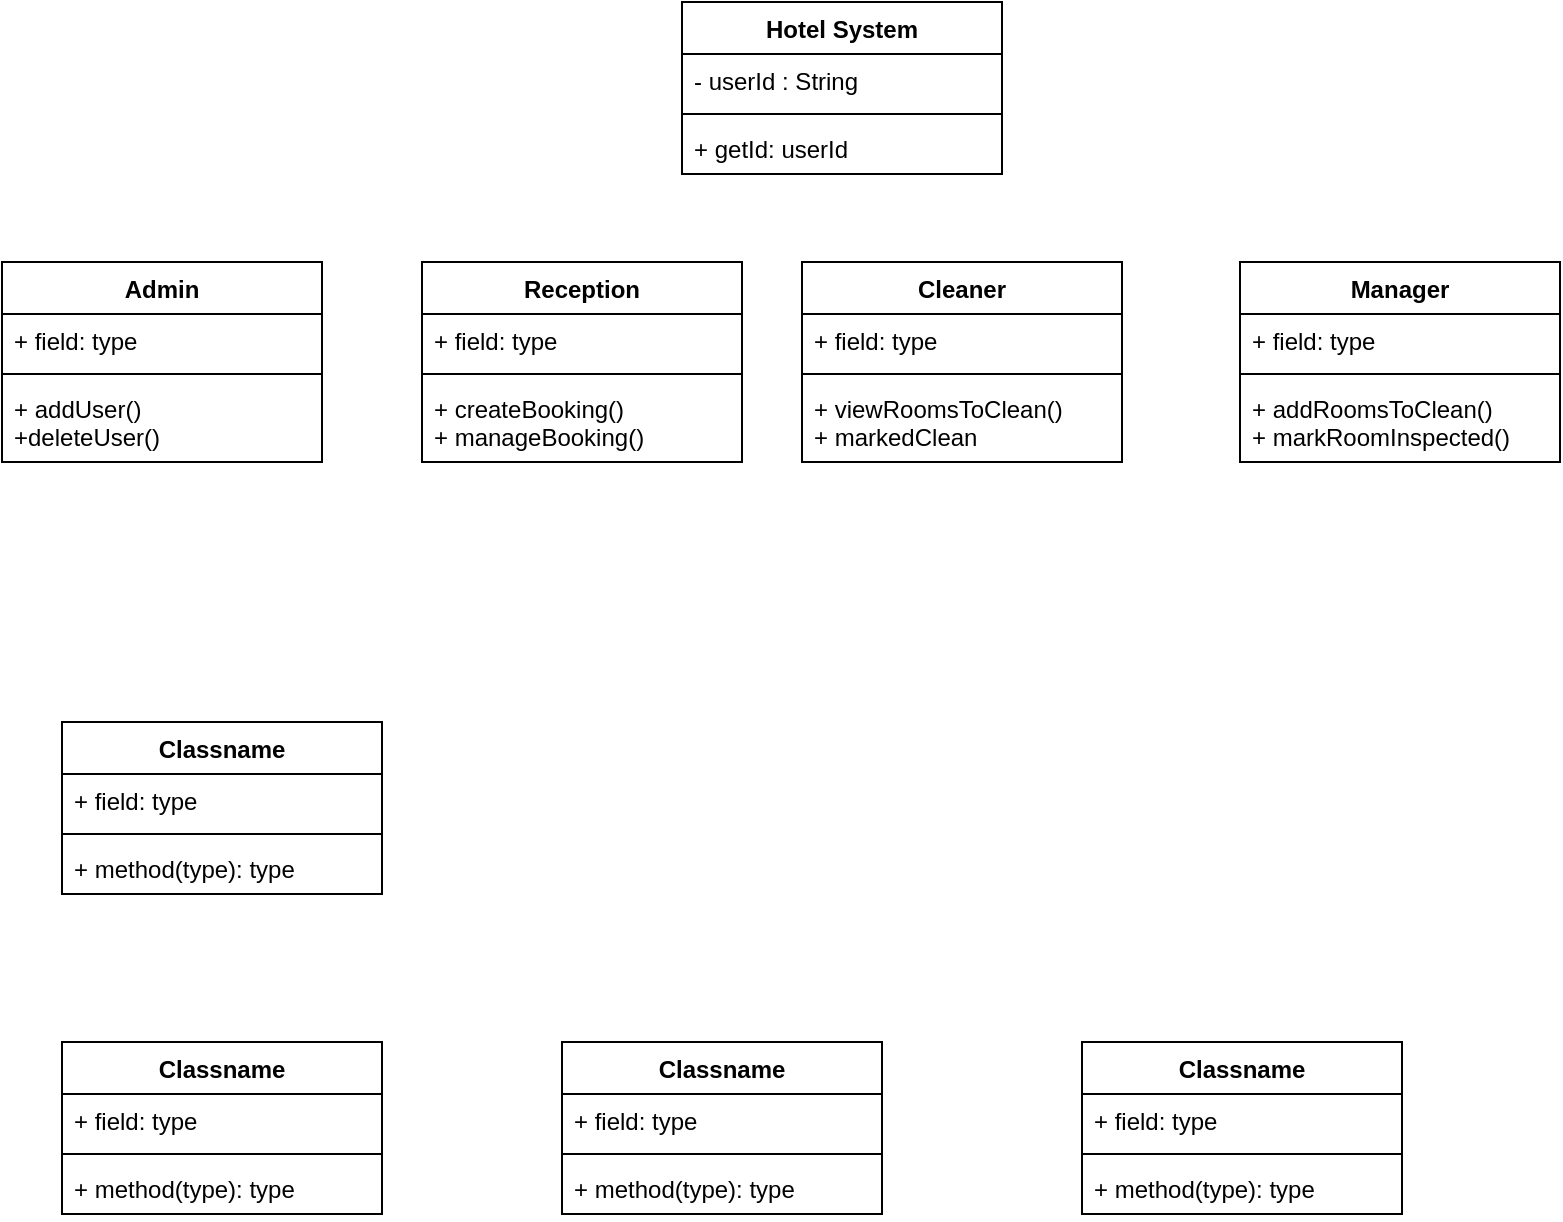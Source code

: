 <mxfile version="28.2.7">
  <diagram name="Page-1" id="PyFQWWRt2m0a0N5t4jiD">
    <mxGraphModel dx="1010" dy="1766" grid="1" gridSize="10" guides="1" tooltips="1" connect="1" arrows="1" fold="1" page="1" pageScale="1" pageWidth="850" pageHeight="1100" math="0" shadow="0">
      <root>
        <mxCell id="0" />
        <mxCell id="1" parent="0" />
        <mxCell id="-bdpUCssOeJroEKw728A-17" value="Admin" style="swimlane;fontStyle=1;align=center;verticalAlign=top;childLayout=stackLayout;horizontal=1;startSize=26;horizontalStack=0;resizeParent=1;resizeParentMax=0;resizeLast=0;collapsible=1;marginBottom=0;whiteSpace=wrap;html=1;" parent="1" vertex="1">
          <mxGeometry x="40" y="20" width="160" height="100" as="geometry" />
        </mxCell>
        <mxCell id="-bdpUCssOeJroEKw728A-18" value="+ field: type" style="text;strokeColor=none;fillColor=none;align=left;verticalAlign=top;spacingLeft=4;spacingRight=4;overflow=hidden;rotatable=0;points=[[0,0.5],[1,0.5]];portConstraint=eastwest;whiteSpace=wrap;html=1;" parent="-bdpUCssOeJroEKw728A-17" vertex="1">
          <mxGeometry y="26" width="160" height="26" as="geometry" />
        </mxCell>
        <mxCell id="-bdpUCssOeJroEKw728A-19" value="" style="line;strokeWidth=1;fillColor=none;align=left;verticalAlign=middle;spacingTop=-1;spacingLeft=3;spacingRight=3;rotatable=0;labelPosition=right;points=[];portConstraint=eastwest;strokeColor=inherit;" parent="-bdpUCssOeJroEKw728A-17" vertex="1">
          <mxGeometry y="52" width="160" height="8" as="geometry" />
        </mxCell>
        <mxCell id="-bdpUCssOeJroEKw728A-20" value="+ addUser()&lt;div&gt;+deleteUser()&lt;/div&gt;" style="text;strokeColor=none;fillColor=none;align=left;verticalAlign=top;spacingLeft=4;spacingRight=4;overflow=hidden;rotatable=0;points=[[0,0.5],[1,0.5]];portConstraint=eastwest;whiteSpace=wrap;html=1;" parent="-bdpUCssOeJroEKw728A-17" vertex="1">
          <mxGeometry y="60" width="160" height="40" as="geometry" />
        </mxCell>
        <mxCell id="-bdpUCssOeJroEKw728A-21" value="Reception" style="swimlane;fontStyle=1;align=center;verticalAlign=top;childLayout=stackLayout;horizontal=1;startSize=26;horizontalStack=0;resizeParent=1;resizeParentMax=0;resizeLast=0;collapsible=1;marginBottom=0;whiteSpace=wrap;html=1;" parent="1" vertex="1">
          <mxGeometry x="250" y="20" width="160" height="100" as="geometry" />
        </mxCell>
        <mxCell id="-bdpUCssOeJroEKw728A-22" value="+ field: type" style="text;strokeColor=none;fillColor=none;align=left;verticalAlign=top;spacingLeft=4;spacingRight=4;overflow=hidden;rotatable=0;points=[[0,0.5],[1,0.5]];portConstraint=eastwest;whiteSpace=wrap;html=1;" parent="-bdpUCssOeJroEKw728A-21" vertex="1">
          <mxGeometry y="26" width="160" height="26" as="geometry" />
        </mxCell>
        <mxCell id="-bdpUCssOeJroEKw728A-23" value="" style="line;strokeWidth=1;fillColor=none;align=left;verticalAlign=middle;spacingTop=-1;spacingLeft=3;spacingRight=3;rotatable=0;labelPosition=right;points=[];portConstraint=eastwest;strokeColor=inherit;" parent="-bdpUCssOeJroEKw728A-21" vertex="1">
          <mxGeometry y="52" width="160" height="8" as="geometry" />
        </mxCell>
        <mxCell id="-bdpUCssOeJroEKw728A-24" value="+ createBooking()&lt;div&gt;+ manageBooking()&lt;/div&gt;" style="text;strokeColor=none;fillColor=none;align=left;verticalAlign=top;spacingLeft=4;spacingRight=4;overflow=hidden;rotatable=0;points=[[0,0.5],[1,0.5]];portConstraint=eastwest;whiteSpace=wrap;html=1;" parent="-bdpUCssOeJroEKw728A-21" vertex="1">
          <mxGeometry y="60" width="160" height="40" as="geometry" />
        </mxCell>
        <mxCell id="-bdpUCssOeJroEKw728A-25" value="Classname" style="swimlane;fontStyle=1;align=center;verticalAlign=top;childLayout=stackLayout;horizontal=1;startSize=26;horizontalStack=0;resizeParent=1;resizeParentMax=0;resizeLast=0;collapsible=1;marginBottom=0;whiteSpace=wrap;html=1;" parent="1" vertex="1">
          <mxGeometry x="70" y="250" width="160" height="86" as="geometry" />
        </mxCell>
        <mxCell id="-bdpUCssOeJroEKw728A-26" value="+ field: type" style="text;strokeColor=none;fillColor=none;align=left;verticalAlign=top;spacingLeft=4;spacingRight=4;overflow=hidden;rotatable=0;points=[[0,0.5],[1,0.5]];portConstraint=eastwest;whiteSpace=wrap;html=1;" parent="-bdpUCssOeJroEKw728A-25" vertex="1">
          <mxGeometry y="26" width="160" height="26" as="geometry" />
        </mxCell>
        <mxCell id="-bdpUCssOeJroEKw728A-27" value="" style="line;strokeWidth=1;fillColor=none;align=left;verticalAlign=middle;spacingTop=-1;spacingLeft=3;spacingRight=3;rotatable=0;labelPosition=right;points=[];portConstraint=eastwest;strokeColor=inherit;" parent="-bdpUCssOeJroEKw728A-25" vertex="1">
          <mxGeometry y="52" width="160" height="8" as="geometry" />
        </mxCell>
        <mxCell id="-bdpUCssOeJroEKw728A-28" value="+ method(type): type" style="text;strokeColor=none;fillColor=none;align=left;verticalAlign=top;spacingLeft=4;spacingRight=4;overflow=hidden;rotatable=0;points=[[0,0.5],[1,0.5]];portConstraint=eastwest;whiteSpace=wrap;html=1;" parent="-bdpUCssOeJroEKw728A-25" vertex="1">
          <mxGeometry y="60" width="160" height="26" as="geometry" />
        </mxCell>
        <mxCell id="-bdpUCssOeJroEKw728A-29" value="Cleaner" style="swimlane;fontStyle=1;align=center;verticalAlign=top;childLayout=stackLayout;horizontal=1;startSize=26;horizontalStack=0;resizeParent=1;resizeParentMax=0;resizeLast=0;collapsible=1;marginBottom=0;whiteSpace=wrap;html=1;" parent="1" vertex="1">
          <mxGeometry x="440" y="20" width="160" height="100" as="geometry" />
        </mxCell>
        <mxCell id="-bdpUCssOeJroEKw728A-30" value="+ field: type" style="text;strokeColor=none;fillColor=none;align=left;verticalAlign=top;spacingLeft=4;spacingRight=4;overflow=hidden;rotatable=0;points=[[0,0.5],[1,0.5]];portConstraint=eastwest;whiteSpace=wrap;html=1;" parent="-bdpUCssOeJroEKw728A-29" vertex="1">
          <mxGeometry y="26" width="160" height="26" as="geometry" />
        </mxCell>
        <mxCell id="-bdpUCssOeJroEKw728A-31" value="" style="line;strokeWidth=1;fillColor=none;align=left;verticalAlign=middle;spacingTop=-1;spacingLeft=3;spacingRight=3;rotatable=0;labelPosition=right;points=[];portConstraint=eastwest;strokeColor=inherit;" parent="-bdpUCssOeJroEKw728A-29" vertex="1">
          <mxGeometry y="52" width="160" height="8" as="geometry" />
        </mxCell>
        <mxCell id="-bdpUCssOeJroEKw728A-32" value="+ viewRoomsToClean()&lt;div&gt;+ markedClean&lt;/div&gt;" style="text;strokeColor=none;fillColor=none;align=left;verticalAlign=top;spacingLeft=4;spacingRight=4;overflow=hidden;rotatable=0;points=[[0,0.5],[1,0.5]];portConstraint=eastwest;whiteSpace=wrap;html=1;" parent="-bdpUCssOeJroEKw728A-29" vertex="1">
          <mxGeometry y="60" width="160" height="40" as="geometry" />
        </mxCell>
        <mxCell id="-bdpUCssOeJroEKw728A-33" value="Classname" style="swimlane;fontStyle=1;align=center;verticalAlign=top;childLayout=stackLayout;horizontal=1;startSize=26;horizontalStack=0;resizeParent=1;resizeParentMax=0;resizeLast=0;collapsible=1;marginBottom=0;whiteSpace=wrap;html=1;" parent="1" vertex="1">
          <mxGeometry x="70" y="410" width="160" height="86" as="geometry" />
        </mxCell>
        <mxCell id="-bdpUCssOeJroEKw728A-34" value="+ field: type" style="text;strokeColor=none;fillColor=none;align=left;verticalAlign=top;spacingLeft=4;spacingRight=4;overflow=hidden;rotatable=0;points=[[0,0.5],[1,0.5]];portConstraint=eastwest;whiteSpace=wrap;html=1;" parent="-bdpUCssOeJroEKw728A-33" vertex="1">
          <mxGeometry y="26" width="160" height="26" as="geometry" />
        </mxCell>
        <mxCell id="-bdpUCssOeJroEKw728A-35" value="" style="line;strokeWidth=1;fillColor=none;align=left;verticalAlign=middle;spacingTop=-1;spacingLeft=3;spacingRight=3;rotatable=0;labelPosition=right;points=[];portConstraint=eastwest;strokeColor=inherit;" parent="-bdpUCssOeJroEKw728A-33" vertex="1">
          <mxGeometry y="52" width="160" height="8" as="geometry" />
        </mxCell>
        <mxCell id="-bdpUCssOeJroEKw728A-36" value="+ method(type): type" style="text;strokeColor=none;fillColor=none;align=left;verticalAlign=top;spacingLeft=4;spacingRight=4;overflow=hidden;rotatable=0;points=[[0,0.5],[1,0.5]];portConstraint=eastwest;whiteSpace=wrap;html=1;" parent="-bdpUCssOeJroEKw728A-33" vertex="1">
          <mxGeometry y="60" width="160" height="26" as="geometry" />
        </mxCell>
        <mxCell id="-bdpUCssOeJroEKw728A-37" value="Hotel System" style="swimlane;fontStyle=1;align=center;verticalAlign=top;childLayout=stackLayout;horizontal=1;startSize=26;horizontalStack=0;resizeParent=1;resizeParentMax=0;resizeLast=0;collapsible=1;marginBottom=0;whiteSpace=wrap;html=1;" parent="1" vertex="1">
          <mxGeometry x="380" y="-110" width="160" height="86" as="geometry" />
        </mxCell>
        <mxCell id="-bdpUCssOeJroEKw728A-38" value="- userId : String" style="text;strokeColor=none;fillColor=none;align=left;verticalAlign=top;spacingLeft=4;spacingRight=4;overflow=hidden;rotatable=0;points=[[0,0.5],[1,0.5]];portConstraint=eastwest;whiteSpace=wrap;html=1;" parent="-bdpUCssOeJroEKw728A-37" vertex="1">
          <mxGeometry y="26" width="160" height="26" as="geometry" />
        </mxCell>
        <mxCell id="-bdpUCssOeJroEKw728A-39" value="" style="line;strokeWidth=1;fillColor=none;align=left;verticalAlign=middle;spacingTop=-1;spacingLeft=3;spacingRight=3;rotatable=0;labelPosition=right;points=[];portConstraint=eastwest;strokeColor=inherit;" parent="-bdpUCssOeJroEKw728A-37" vertex="1">
          <mxGeometry y="52" width="160" height="8" as="geometry" />
        </mxCell>
        <mxCell id="-bdpUCssOeJroEKw728A-40" value="+ getId: userId" style="text;strokeColor=none;fillColor=none;align=left;verticalAlign=top;spacingLeft=4;spacingRight=4;overflow=hidden;rotatable=0;points=[[0,0.5],[1,0.5]];portConstraint=eastwest;whiteSpace=wrap;html=1;" parent="-bdpUCssOeJroEKw728A-37" vertex="1">
          <mxGeometry y="60" width="160" height="26" as="geometry" />
        </mxCell>
        <mxCell id="-bdpUCssOeJroEKw728A-41" value="Manager" style="swimlane;fontStyle=1;align=center;verticalAlign=top;childLayout=stackLayout;horizontal=1;startSize=26;horizontalStack=0;resizeParent=1;resizeParentMax=0;resizeLast=0;collapsible=1;marginBottom=0;whiteSpace=wrap;html=1;" parent="1" vertex="1">
          <mxGeometry x="659" y="20" width="160" height="100" as="geometry" />
        </mxCell>
        <mxCell id="-bdpUCssOeJroEKw728A-42" value="+ field: type" style="text;strokeColor=none;fillColor=none;align=left;verticalAlign=top;spacingLeft=4;spacingRight=4;overflow=hidden;rotatable=0;points=[[0,0.5],[1,0.5]];portConstraint=eastwest;whiteSpace=wrap;html=1;" parent="-bdpUCssOeJroEKw728A-41" vertex="1">
          <mxGeometry y="26" width="160" height="26" as="geometry" />
        </mxCell>
        <mxCell id="-bdpUCssOeJroEKw728A-43" value="" style="line;strokeWidth=1;fillColor=none;align=left;verticalAlign=middle;spacingTop=-1;spacingLeft=3;spacingRight=3;rotatable=0;labelPosition=right;points=[];portConstraint=eastwest;strokeColor=inherit;" parent="-bdpUCssOeJroEKw728A-41" vertex="1">
          <mxGeometry y="52" width="160" height="8" as="geometry" />
        </mxCell>
        <mxCell id="-bdpUCssOeJroEKw728A-44" value="+ addRoomsToClean()&lt;div&gt;+ markRoomInspected()&lt;/div&gt;" style="text;strokeColor=none;fillColor=none;align=left;verticalAlign=top;spacingLeft=4;spacingRight=4;overflow=hidden;rotatable=0;points=[[0,0.5],[1,0.5]];portConstraint=eastwest;whiteSpace=wrap;html=1;" parent="-bdpUCssOeJroEKw728A-41" vertex="1">
          <mxGeometry y="60" width="160" height="40" as="geometry" />
        </mxCell>
        <mxCell id="-bdpUCssOeJroEKw728A-45" value="Classname" style="swimlane;fontStyle=1;align=center;verticalAlign=top;childLayout=stackLayout;horizontal=1;startSize=26;horizontalStack=0;resizeParent=1;resizeParentMax=0;resizeLast=0;collapsible=1;marginBottom=0;whiteSpace=wrap;html=1;" parent="1" vertex="1">
          <mxGeometry x="320" y="410" width="160" height="86" as="geometry" />
        </mxCell>
        <mxCell id="-bdpUCssOeJroEKw728A-46" value="+ field: type" style="text;strokeColor=none;fillColor=none;align=left;verticalAlign=top;spacingLeft=4;spacingRight=4;overflow=hidden;rotatable=0;points=[[0,0.5],[1,0.5]];portConstraint=eastwest;whiteSpace=wrap;html=1;" parent="-bdpUCssOeJroEKw728A-45" vertex="1">
          <mxGeometry y="26" width="160" height="26" as="geometry" />
        </mxCell>
        <mxCell id="-bdpUCssOeJroEKw728A-47" value="" style="line;strokeWidth=1;fillColor=none;align=left;verticalAlign=middle;spacingTop=-1;spacingLeft=3;spacingRight=3;rotatable=0;labelPosition=right;points=[];portConstraint=eastwest;strokeColor=inherit;" parent="-bdpUCssOeJroEKw728A-45" vertex="1">
          <mxGeometry y="52" width="160" height="8" as="geometry" />
        </mxCell>
        <mxCell id="-bdpUCssOeJroEKw728A-48" value="+ method(type): type" style="text;strokeColor=none;fillColor=none;align=left;verticalAlign=top;spacingLeft=4;spacingRight=4;overflow=hidden;rotatable=0;points=[[0,0.5],[1,0.5]];portConstraint=eastwest;whiteSpace=wrap;html=1;" parent="-bdpUCssOeJroEKw728A-45" vertex="1">
          <mxGeometry y="60" width="160" height="26" as="geometry" />
        </mxCell>
        <mxCell id="-bdpUCssOeJroEKw728A-49" value="Classname" style="swimlane;fontStyle=1;align=center;verticalAlign=top;childLayout=stackLayout;horizontal=1;startSize=26;horizontalStack=0;resizeParent=1;resizeParentMax=0;resizeLast=0;collapsible=1;marginBottom=0;whiteSpace=wrap;html=1;" parent="1" vertex="1">
          <mxGeometry x="580" y="410" width="160" height="86" as="geometry" />
        </mxCell>
        <mxCell id="-bdpUCssOeJroEKw728A-50" value="+ field: type" style="text;strokeColor=none;fillColor=none;align=left;verticalAlign=top;spacingLeft=4;spacingRight=4;overflow=hidden;rotatable=0;points=[[0,0.5],[1,0.5]];portConstraint=eastwest;whiteSpace=wrap;html=1;" parent="-bdpUCssOeJroEKw728A-49" vertex="1">
          <mxGeometry y="26" width="160" height="26" as="geometry" />
        </mxCell>
        <mxCell id="-bdpUCssOeJroEKw728A-51" value="" style="line;strokeWidth=1;fillColor=none;align=left;verticalAlign=middle;spacingTop=-1;spacingLeft=3;spacingRight=3;rotatable=0;labelPosition=right;points=[];portConstraint=eastwest;strokeColor=inherit;" parent="-bdpUCssOeJroEKw728A-49" vertex="1">
          <mxGeometry y="52" width="160" height="8" as="geometry" />
        </mxCell>
        <mxCell id="-bdpUCssOeJroEKw728A-52" value="+ method(type): type" style="text;strokeColor=none;fillColor=none;align=left;verticalAlign=top;spacingLeft=4;spacingRight=4;overflow=hidden;rotatable=0;points=[[0,0.5],[1,0.5]];portConstraint=eastwest;whiteSpace=wrap;html=1;" parent="-bdpUCssOeJroEKw728A-49" vertex="1">
          <mxGeometry y="60" width="160" height="26" as="geometry" />
        </mxCell>
      </root>
    </mxGraphModel>
  </diagram>
</mxfile>
